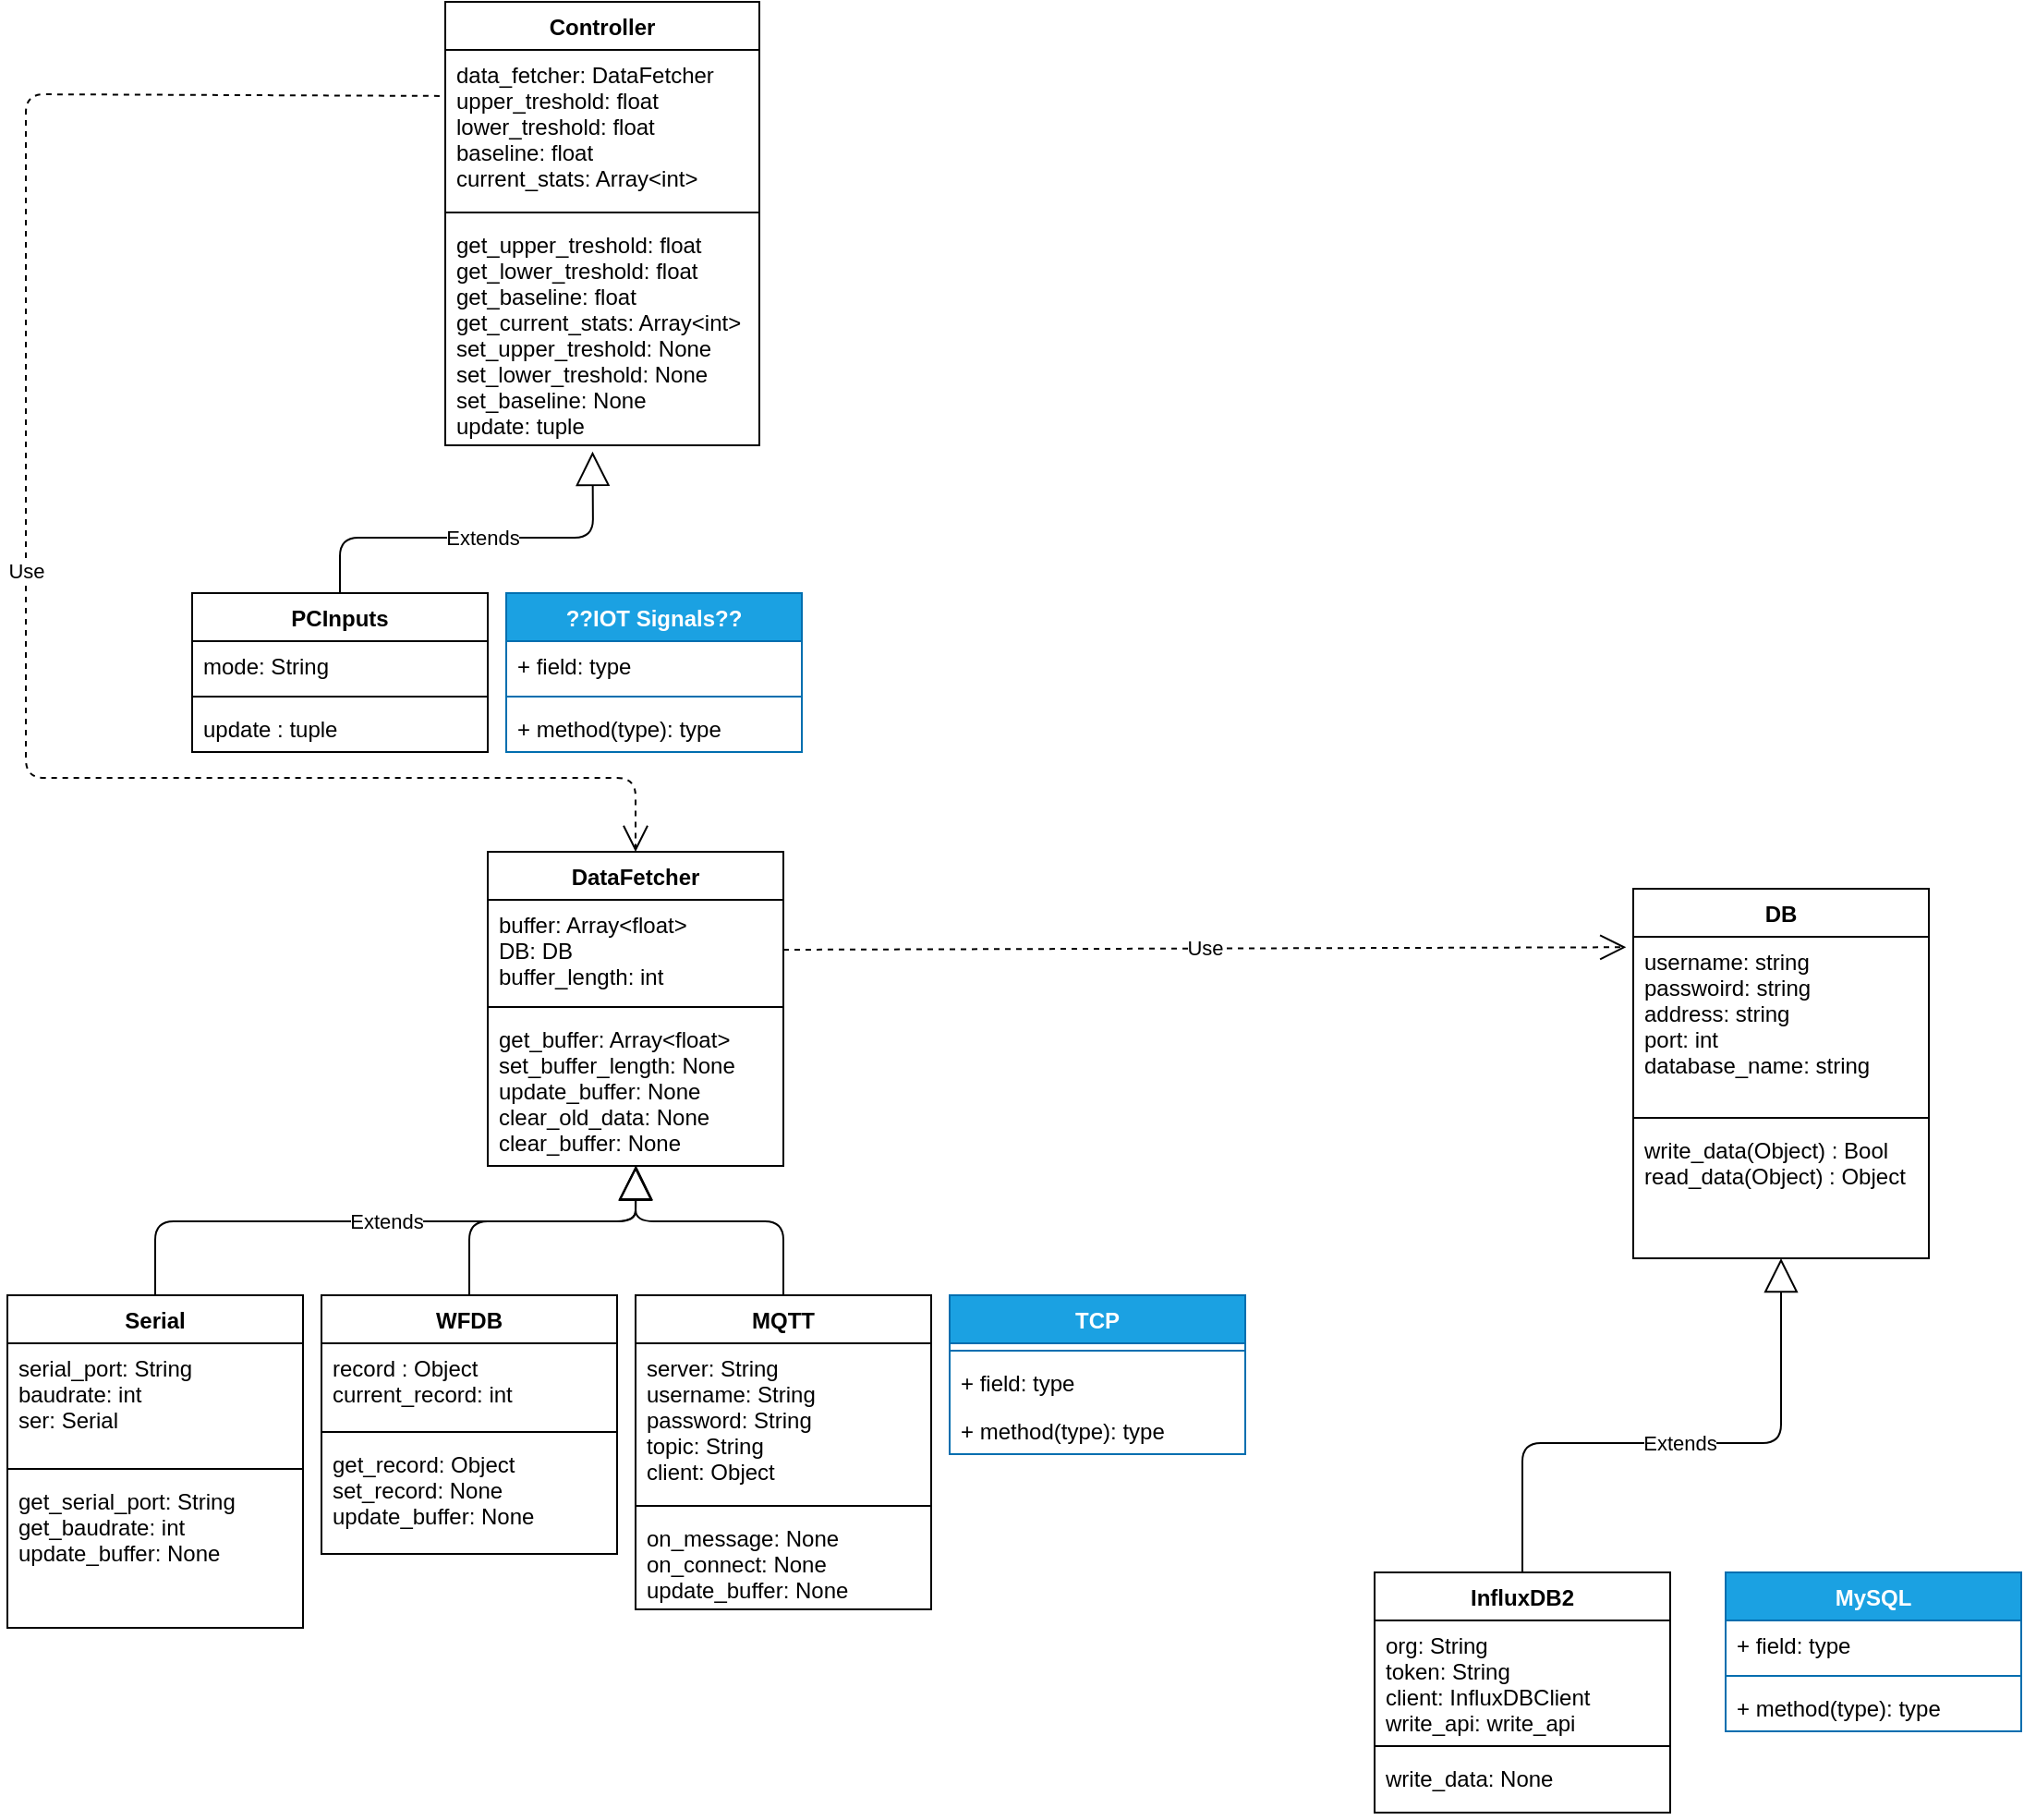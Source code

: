 <mxfile>
    <diagram id="FBWRzjCQEsOsmjvGhk_0" name="Page-1">
        <mxGraphModel dx="2961" dy="1296" grid="1" gridSize="10" guides="1" tooltips="1" connect="1" arrows="1" fold="1" page="1" pageScale="1" pageWidth="827" pageHeight="1169" math="0" shadow="0">
            <root>
                <mxCell id="0"/>
                <mxCell id="1" parent="0"/>
                <mxCell id="6" value="DB" style="swimlane;fontStyle=1;align=center;verticalAlign=top;childLayout=stackLayout;horizontal=1;startSize=26;horizontalStack=0;resizeParent=1;resizeParentMax=0;resizeLast=0;collapsible=1;marginBottom=0;" parent="1" vertex="1">
                    <mxGeometry x="230" y="530" width="160" height="200" as="geometry"/>
                </mxCell>
                <mxCell id="7" value="username: string&#10;passwoird: string&#10;address: string&#10;port: int&#10;database_name: string" style="text;strokeColor=none;fillColor=none;align=left;verticalAlign=top;spacingLeft=4;spacingRight=4;overflow=hidden;rotatable=0;points=[[0,0.5],[1,0.5]];portConstraint=eastwest;" parent="6" vertex="1">
                    <mxGeometry y="26" width="160" height="94" as="geometry"/>
                </mxCell>
                <mxCell id="8" value="" style="line;strokeWidth=1;fillColor=none;align=left;verticalAlign=middle;spacingTop=-1;spacingLeft=3;spacingRight=3;rotatable=0;labelPosition=right;points=[];portConstraint=eastwest;strokeColor=inherit;" parent="6" vertex="1">
                    <mxGeometry y="120" width="160" height="8" as="geometry"/>
                </mxCell>
                <mxCell id="9" value="write_data(Object) : Bool&#10;read_data(Object) : Object" style="text;strokeColor=none;fillColor=none;align=left;verticalAlign=top;spacingLeft=4;spacingRight=4;overflow=hidden;rotatable=0;points=[[0,0.5],[1,0.5]];portConstraint=eastwest;" parent="6" vertex="1">
                    <mxGeometry y="128" width="160" height="72" as="geometry"/>
                </mxCell>
                <mxCell id="11" value="InfluxDB2" style="swimlane;fontStyle=1;align=center;verticalAlign=top;childLayout=stackLayout;horizontal=1;startSize=26;horizontalStack=0;resizeParent=1;resizeParentMax=0;resizeLast=0;collapsible=1;marginBottom=0;" parent="1" vertex="1">
                    <mxGeometry x="90" y="900" width="160" height="130" as="geometry"/>
                </mxCell>
                <mxCell id="12" value="org: String&#10;token: String&#10;client: InfluxDBClient&#10;write_api: write_api" style="text;strokeColor=none;fillColor=none;align=left;verticalAlign=top;spacingLeft=4;spacingRight=4;overflow=hidden;rotatable=0;points=[[0,0.5],[1,0.5]];portConstraint=eastwest;" parent="11" vertex="1">
                    <mxGeometry y="26" width="160" height="64" as="geometry"/>
                </mxCell>
                <mxCell id="13" value="" style="line;strokeWidth=1;fillColor=none;align=left;verticalAlign=middle;spacingTop=-1;spacingLeft=3;spacingRight=3;rotatable=0;labelPosition=right;points=[];portConstraint=eastwest;strokeColor=inherit;" parent="11" vertex="1">
                    <mxGeometry y="90" width="160" height="8" as="geometry"/>
                </mxCell>
                <mxCell id="14" value="write_data: None" style="text;strokeColor=none;fillColor=none;align=left;verticalAlign=top;spacingLeft=4;spacingRight=4;overflow=hidden;rotatable=0;points=[[0,0.5],[1,0.5]];portConstraint=eastwest;" parent="11" vertex="1">
                    <mxGeometry y="98" width="160" height="32" as="geometry"/>
                </mxCell>
                <mxCell id="16" value="Extends" style="endArrow=block;endSize=16;endFill=0;html=1;exitX=0.5;exitY=0;exitDx=0;exitDy=0;entryX=0.5;entryY=1;entryDx=0;entryDy=0;" parent="1" source="11" target="6" edge="1">
                    <mxGeometry width="160" relative="1" as="geometry">
                        <mxPoint x="190" y="790" as="sourcePoint"/>
                        <mxPoint x="350" y="790" as="targetPoint"/>
                        <Array as="points">
                            <mxPoint x="170" y="830"/>
                            <mxPoint x="310" y="830"/>
                        </Array>
                    </mxGeometry>
                </mxCell>
                <mxCell id="17" value="Controller" style="swimlane;fontStyle=1;align=center;verticalAlign=top;childLayout=stackLayout;horizontal=1;startSize=26;horizontalStack=0;resizeParent=1;resizeParentMax=0;resizeLast=0;collapsible=1;marginBottom=0;" parent="1" vertex="1">
                    <mxGeometry x="-413" y="50" width="170" height="240" as="geometry"/>
                </mxCell>
                <mxCell id="18" value="data_fetcher: DataFetcher&#10;upper_treshold: float&#10;lower_treshold: float&#10;baseline: float&#10;current_stats: Array&lt;int&gt;&#10;" style="text;strokeColor=none;fillColor=none;align=left;verticalAlign=top;spacingLeft=4;spacingRight=4;overflow=hidden;rotatable=0;points=[[0,0.5],[1,0.5]];portConstraint=eastwest;" parent="17" vertex="1">
                    <mxGeometry y="26" width="170" height="84" as="geometry"/>
                </mxCell>
                <mxCell id="19" value="" style="line;strokeWidth=1;fillColor=none;align=left;verticalAlign=middle;spacingTop=-1;spacingLeft=3;spacingRight=3;rotatable=0;labelPosition=right;points=[];portConstraint=eastwest;strokeColor=inherit;" parent="17" vertex="1">
                    <mxGeometry y="110" width="170" height="8" as="geometry"/>
                </mxCell>
                <mxCell id="20" value="get_upper_treshold: float&#10;get_lower_treshold: float&#10;get_baseline: float&#10;get_current_stats: Array&lt;int&gt;&#10;set_upper_treshold: None&#10;set_lower_treshold: None&#10;set_baseline: None&#10;update: tuple" style="text;strokeColor=none;fillColor=none;align=left;verticalAlign=top;spacingLeft=4;spacingRight=4;overflow=hidden;rotatable=0;points=[[0,0.5],[1,0.5]];portConstraint=eastwest;" parent="17" vertex="1">
                    <mxGeometry y="118" width="170" height="122" as="geometry"/>
                </mxCell>
                <mxCell id="21" value="PCInputs" style="swimlane;fontStyle=1;align=center;verticalAlign=top;childLayout=stackLayout;horizontal=1;startSize=26;horizontalStack=0;resizeParent=1;resizeParentMax=0;resizeLast=0;collapsible=1;marginBottom=0;" parent="1" vertex="1">
                    <mxGeometry x="-550" y="370" width="160" height="86" as="geometry"/>
                </mxCell>
                <mxCell id="22" value="mode: String" style="text;strokeColor=none;fillColor=none;align=left;verticalAlign=top;spacingLeft=4;spacingRight=4;overflow=hidden;rotatable=0;points=[[0,0.5],[1,0.5]];portConstraint=eastwest;" parent="21" vertex="1">
                    <mxGeometry y="26" width="160" height="26" as="geometry"/>
                </mxCell>
                <mxCell id="23" value="" style="line;strokeWidth=1;fillColor=none;align=left;verticalAlign=middle;spacingTop=-1;spacingLeft=3;spacingRight=3;rotatable=0;labelPosition=right;points=[];portConstraint=eastwest;strokeColor=inherit;" parent="21" vertex="1">
                    <mxGeometry y="52" width="160" height="8" as="geometry"/>
                </mxCell>
                <mxCell id="24" value="update : tuple" style="text;strokeColor=none;fillColor=none;align=left;verticalAlign=top;spacingLeft=4;spacingRight=4;overflow=hidden;rotatable=0;points=[[0,0.5],[1,0.5]];portConstraint=eastwest;" parent="21" vertex="1">
                    <mxGeometry y="60" width="160" height="26" as="geometry"/>
                </mxCell>
                <mxCell id="29" value="DataFetcher" style="swimlane;fontStyle=1;align=center;verticalAlign=top;childLayout=stackLayout;horizontal=1;startSize=26;horizontalStack=0;resizeParent=1;resizeParentMax=0;resizeLast=0;collapsible=1;marginBottom=0;" parent="1" vertex="1">
                    <mxGeometry x="-390" y="510" width="160" height="170" as="geometry"/>
                </mxCell>
                <mxCell id="30" value="buffer: Array&lt;float&gt;&#10;DB: DB&#10;buffer_length: int" style="text;strokeColor=none;fillColor=none;align=left;verticalAlign=top;spacingLeft=4;spacingRight=4;overflow=hidden;rotatable=0;points=[[0,0.5],[1,0.5]];portConstraint=eastwest;" parent="29" vertex="1">
                    <mxGeometry y="26" width="160" height="54" as="geometry"/>
                </mxCell>
                <mxCell id="31" value="" style="line;strokeWidth=1;fillColor=none;align=left;verticalAlign=middle;spacingTop=-1;spacingLeft=3;spacingRight=3;rotatable=0;labelPosition=right;points=[];portConstraint=eastwest;strokeColor=inherit;" parent="29" vertex="1">
                    <mxGeometry y="80" width="160" height="8" as="geometry"/>
                </mxCell>
                <mxCell id="32" value="get_buffer: Array&lt;float&gt;&#10;set_buffer_length: None&#10;update_buffer: None&#10;clear_old_data: None&#10;clear_buffer: None" style="text;strokeColor=none;fillColor=none;align=left;verticalAlign=top;spacingLeft=4;spacingRight=4;overflow=hidden;rotatable=0;points=[[0,0.5],[1,0.5]];portConstraint=eastwest;" parent="29" vertex="1">
                    <mxGeometry y="88" width="160" height="82" as="geometry"/>
                </mxCell>
                <mxCell id="33" value="Serial" style="swimlane;fontStyle=1;align=center;verticalAlign=top;childLayout=stackLayout;horizontal=1;startSize=26;horizontalStack=0;resizeParent=1;resizeParentMax=0;resizeLast=0;collapsible=1;marginBottom=0;" parent="1" vertex="1">
                    <mxGeometry x="-650" y="750" width="160" height="180" as="geometry"/>
                </mxCell>
                <mxCell id="34" value="serial_port: String&#10;baudrate: int&#10;ser: Serial" style="text;strokeColor=none;fillColor=none;align=left;verticalAlign=top;spacingLeft=4;spacingRight=4;overflow=hidden;rotatable=0;points=[[0,0.5],[1,0.5]];portConstraint=eastwest;" parent="33" vertex="1">
                    <mxGeometry y="26" width="160" height="64" as="geometry"/>
                </mxCell>
                <mxCell id="35" value="" style="line;strokeWidth=1;fillColor=none;align=left;verticalAlign=middle;spacingTop=-1;spacingLeft=3;spacingRight=3;rotatable=0;labelPosition=right;points=[];portConstraint=eastwest;strokeColor=inherit;" parent="33" vertex="1">
                    <mxGeometry y="90" width="160" height="8" as="geometry"/>
                </mxCell>
                <mxCell id="36" value="get_serial_port: String&#10;get_baudrate: int&#10;update_buffer: None" style="text;strokeColor=none;fillColor=none;align=left;verticalAlign=top;spacingLeft=4;spacingRight=4;overflow=hidden;rotatable=0;points=[[0,0.5],[1,0.5]];portConstraint=eastwest;" parent="33" vertex="1">
                    <mxGeometry y="98" width="160" height="82" as="geometry"/>
                </mxCell>
                <mxCell id="37" value="MQTT" style="swimlane;fontStyle=1;align=center;verticalAlign=top;childLayout=stackLayout;horizontal=1;startSize=26;horizontalStack=0;resizeParent=1;resizeParentMax=0;resizeLast=0;collapsible=1;marginBottom=0;" parent="1" vertex="1">
                    <mxGeometry x="-310" y="750" width="160" height="170" as="geometry"/>
                </mxCell>
                <mxCell id="38" value="server: String&#10;username: String&#10;password: String&#10;topic: String&#10;client: Object" style="text;strokeColor=none;fillColor=none;align=left;verticalAlign=top;spacingLeft=4;spacingRight=4;overflow=hidden;rotatable=0;points=[[0,0.5],[1,0.5]];portConstraint=eastwest;" parent="37" vertex="1">
                    <mxGeometry y="26" width="160" height="84" as="geometry"/>
                </mxCell>
                <mxCell id="39" value="" style="line;strokeWidth=1;fillColor=none;align=left;verticalAlign=middle;spacingTop=-1;spacingLeft=3;spacingRight=3;rotatable=0;labelPosition=right;points=[];portConstraint=eastwest;strokeColor=inherit;" parent="37" vertex="1">
                    <mxGeometry y="110" width="160" height="8" as="geometry"/>
                </mxCell>
                <mxCell id="40" value="on_message: None&#10;on_connect: None&#10;update_buffer: None" style="text;strokeColor=none;fillColor=none;align=left;verticalAlign=top;spacingLeft=4;spacingRight=4;overflow=hidden;rotatable=0;points=[[0,0.5],[1,0.5]];portConstraint=eastwest;" parent="37" vertex="1">
                    <mxGeometry y="118" width="160" height="52" as="geometry"/>
                </mxCell>
                <mxCell id="41" value="WFDB" style="swimlane;fontStyle=1;align=center;verticalAlign=top;childLayout=stackLayout;horizontal=1;startSize=26;horizontalStack=0;resizeParent=1;resizeParentMax=0;resizeLast=0;collapsible=1;marginBottom=0;" parent="1" vertex="1">
                    <mxGeometry x="-480" y="750" width="160" height="140" as="geometry"/>
                </mxCell>
                <mxCell id="42" value="record : Object&#10;current_record: int" style="text;strokeColor=none;fillColor=none;align=left;verticalAlign=top;spacingLeft=4;spacingRight=4;overflow=hidden;rotatable=0;points=[[0,0.5],[1,0.5]];portConstraint=eastwest;" parent="41" vertex="1">
                    <mxGeometry y="26" width="160" height="44" as="geometry"/>
                </mxCell>
                <mxCell id="43" value="" style="line;strokeWidth=1;fillColor=none;align=left;verticalAlign=middle;spacingTop=-1;spacingLeft=3;spacingRight=3;rotatable=0;labelPosition=right;points=[];portConstraint=eastwest;strokeColor=inherit;" parent="41" vertex="1">
                    <mxGeometry y="70" width="160" height="8" as="geometry"/>
                </mxCell>
                <mxCell id="44" value="get_record: Object&#10;set_record: None&#10;update_buffer: None" style="text;strokeColor=none;fillColor=none;align=left;verticalAlign=top;spacingLeft=4;spacingRight=4;overflow=hidden;rotatable=0;points=[[0,0.5],[1,0.5]];portConstraint=eastwest;" parent="41" vertex="1">
                    <mxGeometry y="78" width="160" height="62" as="geometry"/>
                </mxCell>
                <mxCell id="45" value="TCP" style="swimlane;fontStyle=1;align=center;verticalAlign=top;childLayout=stackLayout;horizontal=1;startSize=26;horizontalStack=0;resizeParent=1;resizeParentMax=0;resizeLast=0;collapsible=1;marginBottom=0;fillColor=#1ba1e2;fontColor=#ffffff;strokeColor=#006EAF;" parent="1" vertex="1">
                    <mxGeometry x="-140" y="750" width="160" height="86" as="geometry"/>
                </mxCell>
                <mxCell id="47" value="" style="line;strokeWidth=1;fillColor=none;align=left;verticalAlign=middle;spacingTop=-1;spacingLeft=3;spacingRight=3;rotatable=0;labelPosition=right;points=[];portConstraint=eastwest;strokeColor=inherit;" parent="45" vertex="1">
                    <mxGeometry y="26" width="160" height="8" as="geometry"/>
                </mxCell>
                <mxCell id="46" value="+ field: type" style="text;strokeColor=none;fillColor=none;align=left;verticalAlign=top;spacingLeft=4;spacingRight=4;overflow=hidden;rotatable=0;points=[[0,0.5],[1,0.5]];portConstraint=eastwest;" parent="45" vertex="1">
                    <mxGeometry y="34" width="160" height="26" as="geometry"/>
                </mxCell>
                <mxCell id="48" value="+ method(type): type" style="text;strokeColor=none;fillColor=none;align=left;verticalAlign=top;spacingLeft=4;spacingRight=4;overflow=hidden;rotatable=0;points=[[0,0.5],[1,0.5]];portConstraint=eastwest;" parent="45" vertex="1">
                    <mxGeometry y="60" width="160" height="26" as="geometry"/>
                </mxCell>
                <mxCell id="51" value="Extends" style="endArrow=block;endSize=16;endFill=0;html=1;exitX=0.5;exitY=0;exitDx=0;exitDy=0;entryX=0.5;entryY=1.004;entryDx=0;entryDy=0;entryPerimeter=0;" parent="1" source="33" target="32" edge="1">
                    <mxGeometry width="160" relative="1" as="geometry">
                        <mxPoint x="-590" y="700" as="sourcePoint"/>
                        <mxPoint x="-430" y="700" as="targetPoint"/>
                        <Array as="points">
                            <mxPoint x="-570" y="710"/>
                            <mxPoint x="-310" y="710"/>
                        </Array>
                    </mxGeometry>
                </mxCell>
                <mxCell id="52" value="Extends" style="endArrow=block;endSize=16;endFill=0;html=1;exitX=0.5;exitY=0;exitDx=0;exitDy=0;entryX=0.469;entryY=1.028;entryDx=0;entryDy=0;entryPerimeter=0;" parent="1" source="21" target="20" edge="1">
                    <mxGeometry width="160" relative="1" as="geometry">
                        <mxPoint x="-470" y="340" as="sourcePoint"/>
                        <mxPoint x="-310" y="340" as="targetPoint"/>
                        <Array as="points">
                            <mxPoint x="-470" y="340"/>
                            <mxPoint x="-333" y="340"/>
                        </Array>
                    </mxGeometry>
                </mxCell>
                <mxCell id="54" value="Use" style="endArrow=open;endSize=12;dashed=1;html=1;exitX=-0.018;exitY=0.297;exitDx=0;exitDy=0;exitPerimeter=0;entryX=0.5;entryY=0;entryDx=0;entryDy=0;" parent="1" source="18" target="29" edge="1">
                    <mxGeometry width="160" relative="1" as="geometry">
                        <mxPoint x="-190" y="410" as="sourcePoint"/>
                        <mxPoint x="-30" y="410" as="targetPoint"/>
                        <Array as="points">
                            <mxPoint x="-640" y="100"/>
                            <mxPoint x="-640" y="470"/>
                            <mxPoint x="-310" y="470"/>
                        </Array>
                    </mxGeometry>
                </mxCell>
                <mxCell id="55" value="Use" style="endArrow=open;endSize=12;dashed=1;html=1;exitX=1;exitY=0.5;exitDx=0;exitDy=0;entryX=-0.024;entryY=0.06;entryDx=0;entryDy=0;entryPerimeter=0;" parent="1" source="30" target="7" edge="1">
                    <mxGeometry width="160" relative="1" as="geometry">
                        <mxPoint x="-50" y="600" as="sourcePoint"/>
                        <mxPoint x="110" y="600" as="targetPoint"/>
                    </mxGeometry>
                </mxCell>
                <mxCell id="56" value="MySQL" style="swimlane;fontStyle=1;align=center;verticalAlign=top;childLayout=stackLayout;horizontal=1;startSize=26;horizontalStack=0;resizeParent=1;resizeParentMax=0;resizeLast=0;collapsible=1;marginBottom=0;fillColor=#1ba1e2;fontColor=#ffffff;strokeColor=#006EAF;" parent="1" vertex="1">
                    <mxGeometry x="280" y="900" width="160" height="86" as="geometry"/>
                </mxCell>
                <mxCell id="57" value="+ field: type" style="text;strokeColor=none;fillColor=none;align=left;verticalAlign=top;spacingLeft=4;spacingRight=4;overflow=hidden;rotatable=0;points=[[0,0.5],[1,0.5]];portConstraint=eastwest;" parent="56" vertex="1">
                    <mxGeometry y="26" width="160" height="26" as="geometry"/>
                </mxCell>
                <mxCell id="58" value="" style="line;strokeWidth=1;fillColor=none;align=left;verticalAlign=middle;spacingTop=-1;spacingLeft=3;spacingRight=3;rotatable=0;labelPosition=right;points=[];portConstraint=eastwest;strokeColor=inherit;" parent="56" vertex="1">
                    <mxGeometry y="52" width="160" height="8" as="geometry"/>
                </mxCell>
                <mxCell id="59" value="+ method(type): type" style="text;strokeColor=none;fillColor=none;align=left;verticalAlign=top;spacingLeft=4;spacingRight=4;overflow=hidden;rotatable=0;points=[[0,0.5],[1,0.5]];portConstraint=eastwest;" parent="56" vertex="1">
                    <mxGeometry y="60" width="160" height="26" as="geometry"/>
                </mxCell>
                <mxCell id="60" value="??IOT Signals??" style="swimlane;fontStyle=1;align=center;verticalAlign=top;childLayout=stackLayout;horizontal=1;startSize=26;horizontalStack=0;resizeParent=1;resizeParentMax=0;resizeLast=0;collapsible=1;marginBottom=0;fillColor=#1ba1e2;fontColor=#ffffff;strokeColor=#006EAF;" parent="1" vertex="1">
                    <mxGeometry x="-380" y="370" width="160" height="86" as="geometry"/>
                </mxCell>
                <mxCell id="61" value="+ field: type" style="text;strokeColor=none;fillColor=none;align=left;verticalAlign=top;spacingLeft=4;spacingRight=4;overflow=hidden;rotatable=0;points=[[0,0.5],[1,0.5]];portConstraint=eastwest;" parent="60" vertex="1">
                    <mxGeometry y="26" width="160" height="26" as="geometry"/>
                </mxCell>
                <mxCell id="62" value="" style="line;strokeWidth=1;fillColor=none;align=left;verticalAlign=middle;spacingTop=-1;spacingLeft=3;spacingRight=3;rotatable=0;labelPosition=right;points=[];portConstraint=eastwest;strokeColor=inherit;" parent="60" vertex="1">
                    <mxGeometry y="52" width="160" height="8" as="geometry"/>
                </mxCell>
                <mxCell id="63" value="+ method(type): type" style="text;strokeColor=none;fillColor=none;align=left;verticalAlign=top;spacingLeft=4;spacingRight=4;overflow=hidden;rotatable=0;points=[[0,0.5],[1,0.5]];portConstraint=eastwest;" parent="60" vertex="1">
                    <mxGeometry y="60" width="160" height="26" as="geometry"/>
                </mxCell>
                <mxCell id="64" value="" style="endArrow=block;endSize=16;endFill=0;html=1;exitX=0.5;exitY=0;exitDx=0;exitDy=0;entryX=0.5;entryY=1;entryDx=0;entryDy=0;" parent="1" source="41" target="29" edge="1">
                    <mxGeometry width="160" relative="1" as="geometry">
                        <mxPoint x="-200" y="540" as="sourcePoint"/>
                        <mxPoint x="-280" y="690" as="targetPoint"/>
                        <Array as="points">
                            <mxPoint x="-400" y="710"/>
                            <mxPoint x="-310" y="710"/>
                        </Array>
                    </mxGeometry>
                </mxCell>
                <mxCell id="65" value="" style="endArrow=block;endSize=16;endFill=0;html=1;exitX=0.5;exitY=0;exitDx=0;exitDy=0;entryX=0.502;entryY=0.998;entryDx=0;entryDy=0;entryPerimeter=0;" parent="1" source="37" target="32" edge="1">
                    <mxGeometry x="-0.056" width="160" relative="1" as="geometry">
                        <mxPoint x="-340" y="690" as="sourcePoint"/>
                        <mxPoint x="-180" y="690" as="targetPoint"/>
                        <Array as="points">
                            <mxPoint x="-230" y="710"/>
                            <mxPoint x="-310" y="710"/>
                        </Array>
                        <mxPoint as="offset"/>
                    </mxGeometry>
                </mxCell>
            </root>
        </mxGraphModel>
    </diagram>
</mxfile>